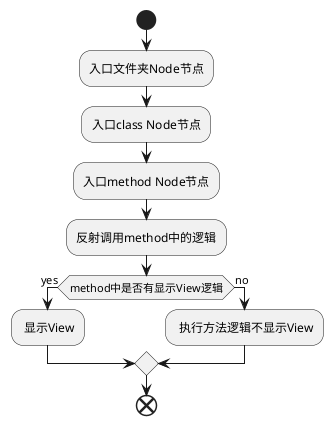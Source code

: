 @startuml

start
:入口文件夹Node节点;
:入口class Node节点;
:入口method Node节点;
:反射调用method中的逻辑;
if (method中是否有显示View逻辑) then (yes)
  : 显示View;
else (no)
  : 执行方法逻辑不显示View;
endif
end

@enduml